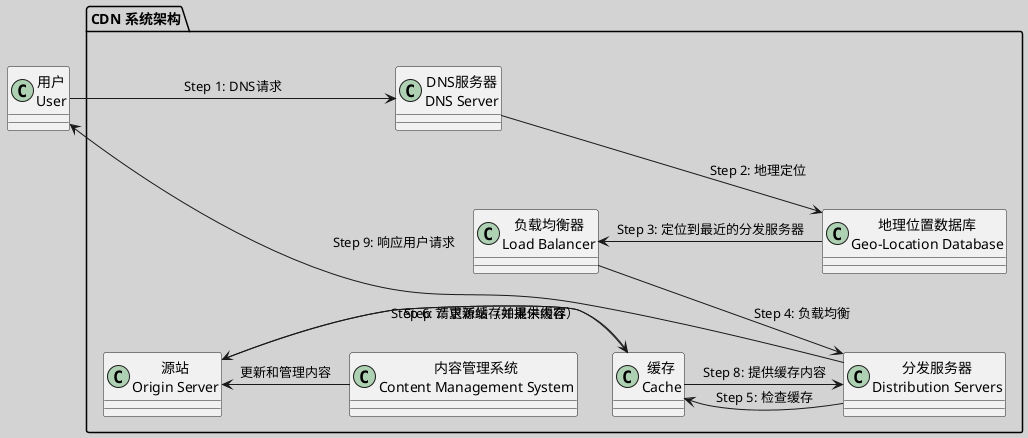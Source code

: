@startuml
skinparam backgroundColor #D3D3D3
!define RECTANGLE class
!define DATABASE class

RECTANGLE "用户\nUser" as User

package "CDN 系统架构" {
    RECTANGLE "源站\nOrigin Server" as Origin
        DATABASE "分发服务器\nDistribution Servers" as DS
    RECTANGLE "负载均衡器\nLoad Balancer" as LB
    RECTANGLE "缓存\nCache" as Cache
    RECTANGLE "内容管理系统\nContent Management System" as CMS
    RECTANGLE "DNS服务器\nDNS Server" as DNSServer
    RECTANGLE "地理位置数据库\nGeo-Location Database" as GeoDB

    User -right-> DNSServer : "Step 1: DNS请求"
    DNSServer -down-> GeoDB : "Step 2: 地理定位"
    GeoDB -left-> LB : "Step 3: 定位到最近的分发服务器"
    LB -down-> DS : "Step 4: 负载均衡"
    DS -left-> Cache : "Step 5: 检查缓存"
    Cache -up-> Origin : "Step 6: 请求源站（如果未缓存）"
    Origin -right-> Cache : "Step 7: 更新缓存并提供内容"
    Cache -down-> DS : "Step 8: 提供缓存内容"
    DS -up-> User : "Step 9: 响应用户请求"
    CMS -left-> Origin : "更新和管理内容"
}

@enduml
